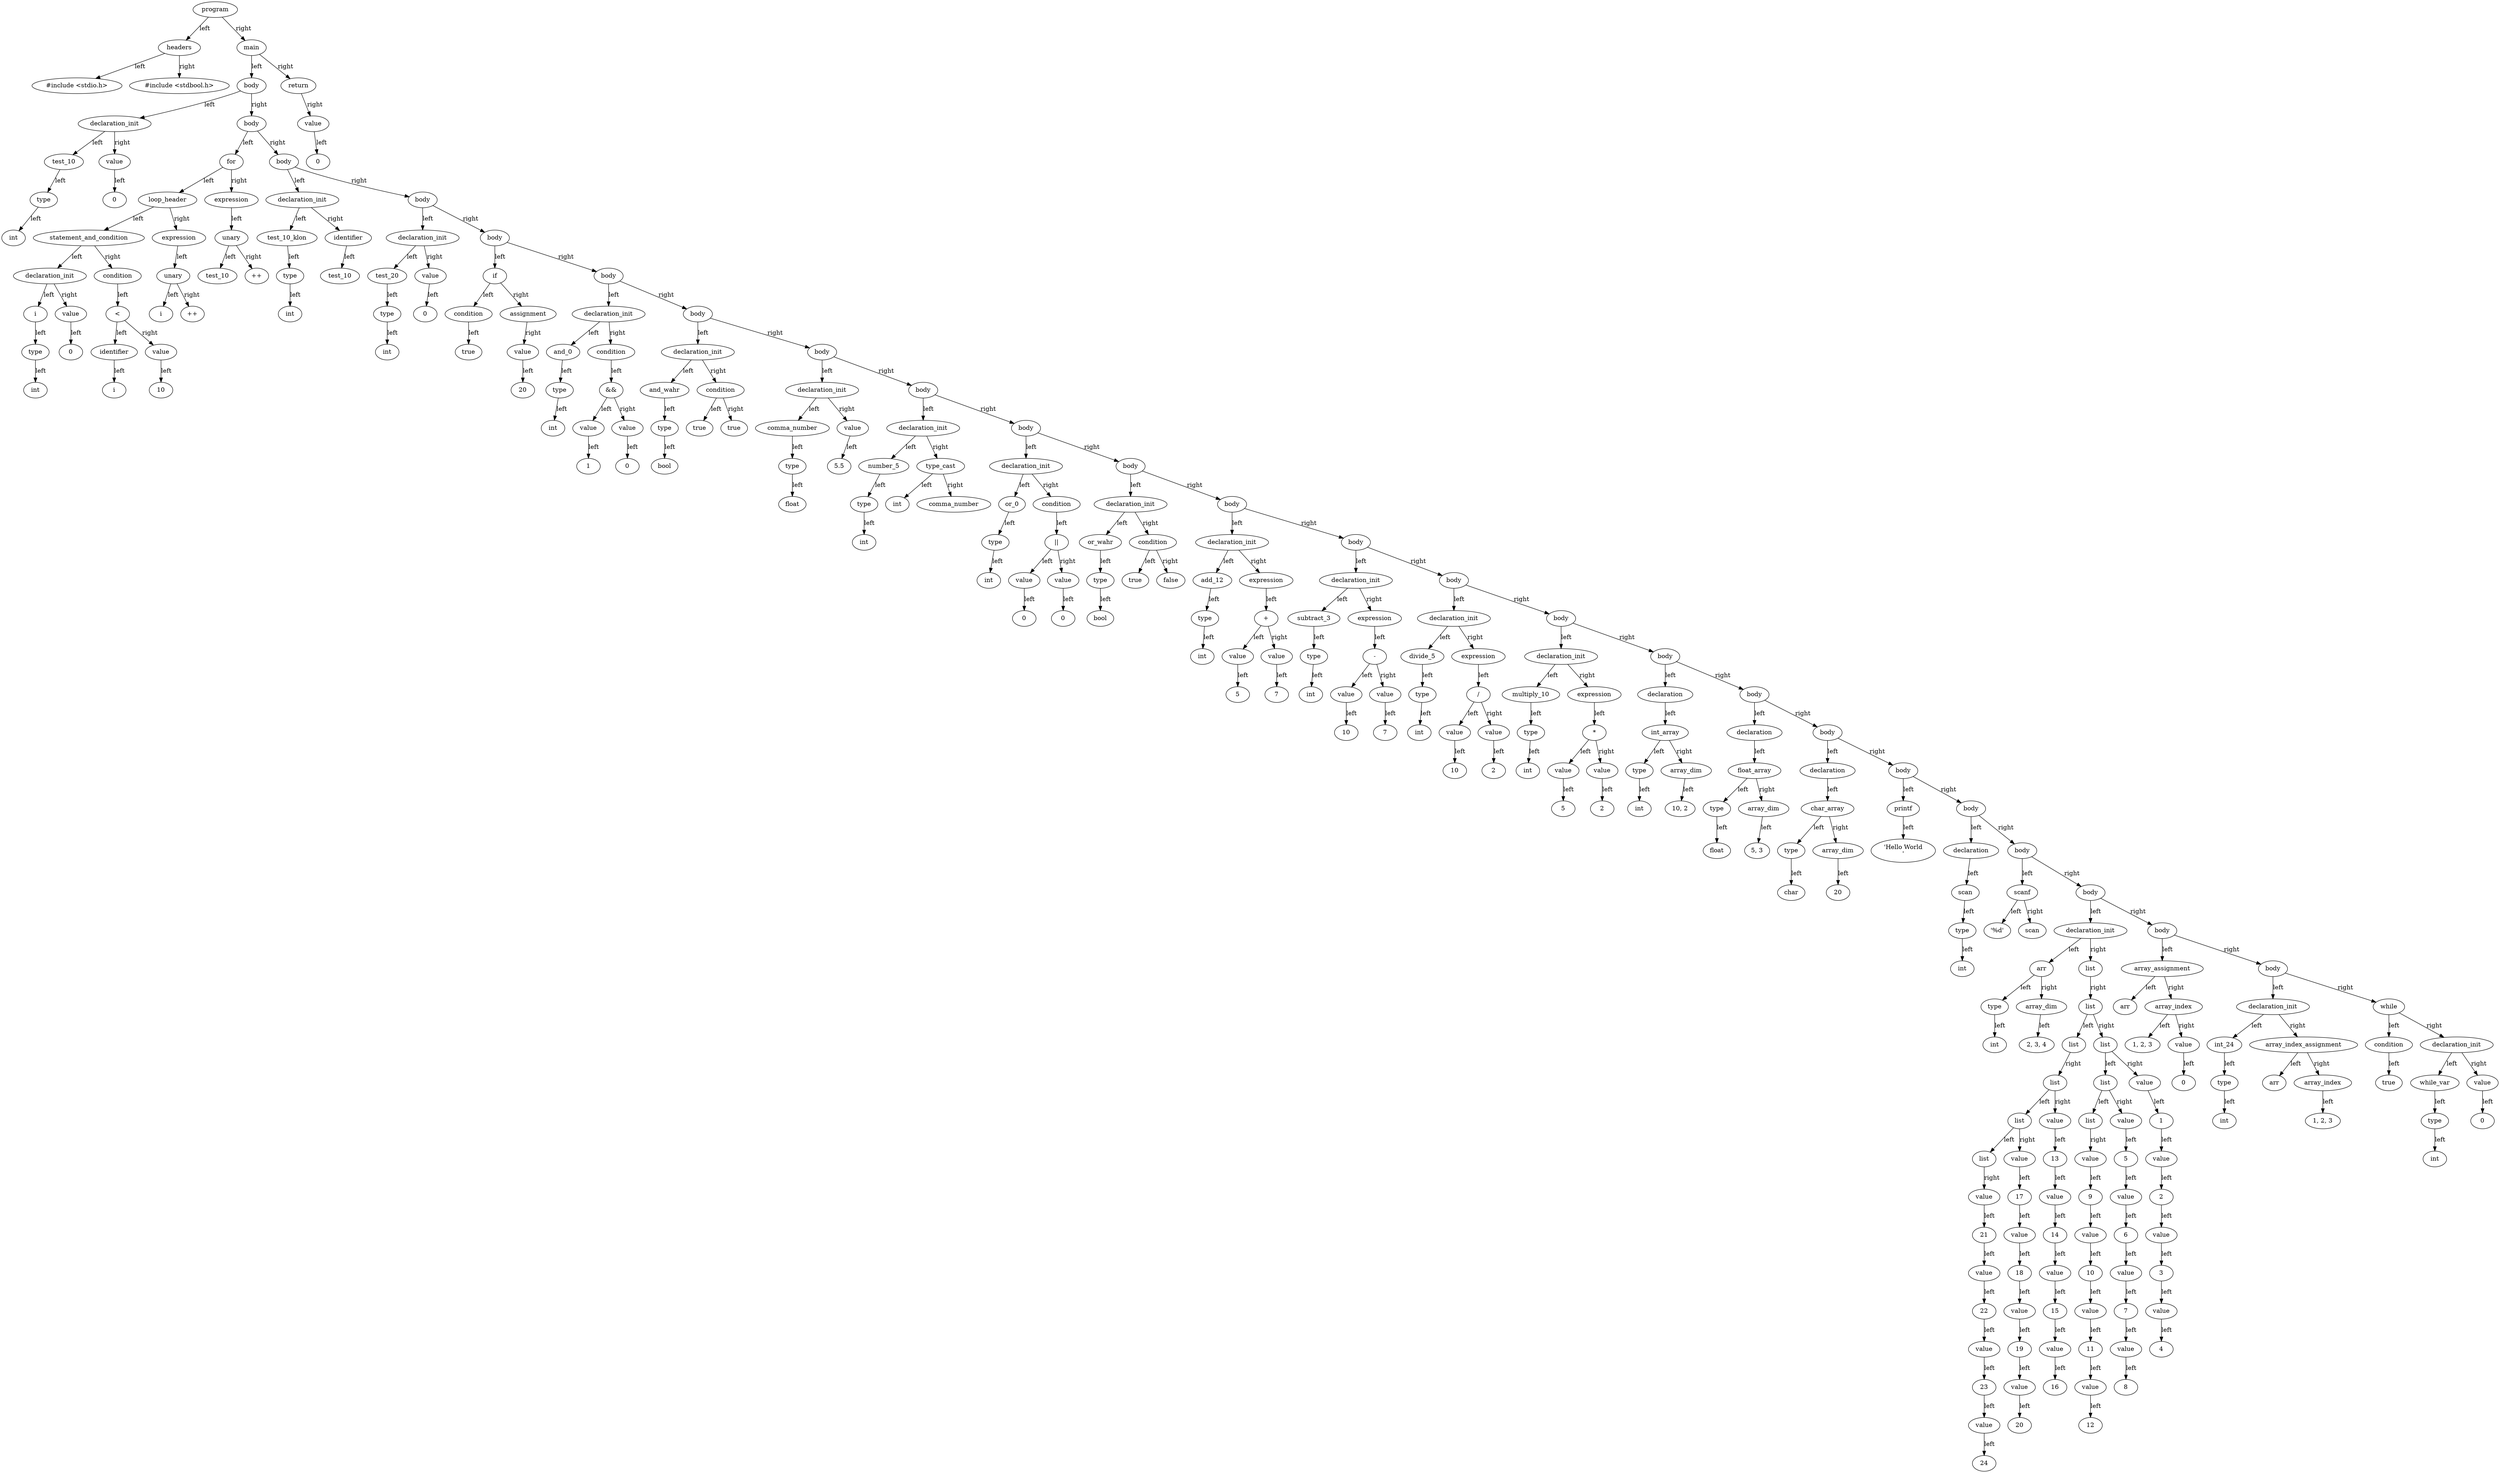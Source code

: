 digraph G {
"000002184C207900" [label="program"];
"000002184C207900" [label="program"];
"000002184C207900" -> "000002184C1FCA20" [label="left"];
"000002184C1FCA20" [label="headers"];
"000002184C1FCA20" [label="headers"];
"000002184C1FCA20" -> "000002184C1FC980" [label="left"];
"000002184C1FC980" [label="#include <stdio.h>"];
"000002184C1FC980" [label="#include <stdio.h>"];
"000002184C1FCA20" -> "000002184C1FC9A0" [label="right"];
"000002184C1FC9A0" [label="#include <stdbool.h>"];
"000002184C1FC9A0" [label="#include <stdbool.h>"];
"000002184C207900" -> "000002184C1FC920" [label="right"];
"000002184C1FC920" [label="main"];
"000002184C1FC920" [label="main"];
"000002184C1FC920" -> "000002184C207D20" [label="left"];
"000002184C207D20" [label="body"];
"000002184C207D20" [label="body"];
"000002184C207D20" -> "000002184C1FCA60" [label="left"];
"000002184C1FCA60" [label="declaration_init"];
"000002184C1FCA60" [label="declaration_init"];
"000002184C1FCA60" -> "000002184C1FC880" [label="left"];
"000002184C1FC880" [label="test_10"];
"000002184C1FC880" [label="test_10"];
"000002184C1FC880" -> "000002184C1FC940" [label="left"];
"000002184C1FC940" [label="type"];
"000002184C1FC940" [label="type"];
"000002184C1FC940" -> "000002184C1FCA40" [label="left"];
"000002184C1FCA40" [label="int"];
"000002184C1FCA40" [label="int"];
"000002184C1FCA60" -> "000002184C1FC860" [label="right"];
"000002184C1FC860" [label="value"];
"000002184C1FC860" [label="value"];
"000002184C1FC860" -> "000002184C1FC960" [label="left"];
"000002184C1FC960" [label="0"];
"000002184C1FC960" [label="0"];
"000002184C207D20" -> "000002184C207D00" [label="right"];
"000002184C207D00" [label="body"];
"000002184C207D00" [label="body"];
"000002184C207D00" -> "000002184C2041B0" [label="left"];
"000002184C2041B0" [label="for"];
"000002184C2041B0" [label="for"];
"000002184C2041B0" -> "000002184C2043B0" [label="left"];
"000002184C2043B0" [label="loop_header"];
"000002184C2043B0" [label="loop_header"];
"000002184C2043B0" -> "000002184C204210" [label="left"];
"000002184C204210" [label="statement_and_condition"];
"000002184C204210" [label="statement_and_condition"];
"000002184C204210" -> "000002184C2042F0" [label="left"];
"000002184C2042F0" [label="declaration_init"];
"000002184C2042F0" [label="declaration_init"];
"000002184C2042F0" -> "000002184C204490" [label="left"];
"000002184C204490" [label="i"];
"000002184C204490" [label="i"];
"000002184C204490" -> "000002184C1FC900" [label="left"];
"000002184C1FC900" [label="type"];
"000002184C1FC900" [label="type"];
"000002184C1FC900" -> "000002184C1FC8E0" [label="left"];
"000002184C1FC8E0" [label="int"];
"000002184C1FC8E0" [label="int"];
"000002184C2042F0" -> "000002184C204330" [label="right"];
"000002184C204330" [label="value"];
"000002184C204330" [label="value"];
"000002184C204330" -> "000002184C1FCA80" [label="left"];
"000002184C1FCA80" [label="0"];
"000002184C1FCA80" [label="0"];
"000002184C204210" -> "000002184C204130" [label="right"];
"000002184C204130" [label="condition"];
"000002184C204130" [label="condition"];
"000002184C204130" -> "000002184C2045D0" [label="left"];
"000002184C2045D0" [label="<"];
"000002184C2045D0" [label="<"];
"000002184C2045D0" -> "000002184C204190" [label="left"];
"000002184C204190" [label="identifier"];
"000002184C204190" [label="identifier"];
"000002184C204190" -> "000002184C204310" [label="left"];
"000002184C204310" [label="i"];
"000002184C204310" [label="i"];
"000002184C2045D0" -> "000002184C204050" [label="right"];
"000002184C204050" [label="value"];
"000002184C204050" [label="value"];
"000002184C204050" -> "000002184C204230" [label="left"];
"000002184C204230" [label="10"];
"000002184C204230" [label="10"];
"000002184C2043B0" -> "000002184C204070" [label="right"];
"000002184C204070" [label="expression"];
"000002184C204070" [label="expression"];
"000002184C204070" -> "000002184C2042B0" [label="left"];
"000002184C2042B0" [label="unary"];
"000002184C2042B0" [label="unary"];
"000002184C2042B0" -> "000002184C204290" [label="left"];
"000002184C204290" [label="i"];
"000002184C204290" [label="i"];
"000002184C2042B0" -> "000002184C2046D0" [label="right"];
"000002184C2046D0" [label="++"];
"000002184C2046D0" [label="++"];
"000002184C2041B0" -> "000002184C204390" [label="right"];
"000002184C204390" [label="expression"];
"000002184C204390" [label="expression"];
"000002184C204390" -> "000002184C204370" [label="left"];
"000002184C204370" [label="unary"];
"000002184C204370" [label="unary"];
"000002184C204370" -> "000002184C203FF0" [label="left"];
"000002184C203FF0" [label="test_10"];
"000002184C203FF0" [label="test_10"];
"000002184C204370" -> "000002184C2046B0" [label="right"];
"000002184C2046B0" [label="++"];
"000002184C2046B0" [label="++"];
"000002184C207D00" -> "000002184C207B80" [label="right"];
"000002184C207B80" [label="body"];
"000002184C207B80" [label="body"];
"000002184C207B80" -> "000002184C204150" [label="left"];
"000002184C204150" [label="declaration_init"];
"000002184C204150" [label="declaration_init"];
"000002184C204150" -> "000002184C204730" [label="left"];
"000002184C204730" [label="test_10_klon"];
"000002184C204730" [label="test_10_klon"];
"000002184C204730" -> "000002184C2041F0" [label="left"];
"000002184C2041F0" [label="type"];
"000002184C2041F0" [label="type"];
"000002184C2041F0" -> "000002184C2043D0" [label="left"];
"000002184C2043D0" [label="int"];
"000002184C2043D0" [label="int"];
"000002184C204150" -> "000002184C2044D0" [label="right"];
"000002184C2044D0" [label="identifier"];
"000002184C2044D0" [label="identifier"];
"000002184C2044D0" -> "000002184C2046F0" [label="left"];
"000002184C2046F0" [label="test_10"];
"000002184C2046F0" [label="test_10"];
"000002184C207B80" -> "000002184C2078A0" [label="right"];
"000002184C2078A0" [label="body"];
"000002184C2078A0" [label="body"];
"000002184C2078A0" -> "000002184C2044F0" [label="left"];
"000002184C2044F0" [label="declaration_init"];
"000002184C2044F0" [label="declaration_init"];
"000002184C2044F0" -> "000002184C204610" [label="left"];
"000002184C204610" [label="test_20"];
"000002184C204610" [label="test_20"];
"000002184C204610" -> "000002184C204630" [label="left"];
"000002184C204630" [label="type"];
"000002184C204630" [label="type"];
"000002184C204630" -> "000002184C204270" [label="left"];
"000002184C204270" [label="int"];
"000002184C204270" [label="int"];
"000002184C2044F0" -> "000002184C2044B0" [label="right"];
"000002184C2044B0" [label="value"];
"000002184C2044B0" [label="value"];
"000002184C2044B0" -> "000002184C204450" [label="left"];
"000002184C204450" [label="0"];
"000002184C204450" [label="0"];
"000002184C2078A0" -> "000002184C207EC0" [label="right"];
"000002184C207EC0" [label="body"];
"000002184C207EC0" [label="body"];
"000002184C207EC0" -> "000002184C204650" [label="left"];
"000002184C204650" [label="if"];
"000002184C204650" [label="if"];
"000002184C204650" -> "000002184C204710" [label="left"];
"000002184C204710" [label="condition"];
"000002184C204710" [label="condition"];
"000002184C204710" -> "000002184C204770" [label="left"];
"000002184C204770" [label="true"];
"000002184C204770" [label="true"];
"000002184C204650" -> "000002184C204670" [label="right"];
"000002184C204670" [label="assignment"];
"000002184C204670" [label="assignment"];
"000002184C204670" -> "000002184C204550" [label="right"];
"000002184C204550" [label="value"];
"000002184C204550" [label="value"];
"000002184C204550" -> "000002184C204530" [label="left"];
"000002184C204530" [label="20"];
"000002184C204530" [label="20"];
"000002184C207EC0" -> "000002184C208000" [label="right"];
"000002184C208000" [label="body"];
"000002184C208000" [label="body"];
"000002184C208000" -> "000002184C204CB0" [label="left"];
"000002184C204CB0" [label="declaration_init"];
"000002184C204CB0" [label="declaration_init"];
"000002184C204CB0" -> "000002184C2050D0" [label="left"];
"000002184C2050D0" [label="and_0"];
"000002184C2050D0" [label="and_0"];
"000002184C2050D0" -> "000002184C2040D0" [label="left"];
"000002184C2040D0" [label="type"];
"000002184C2040D0" [label="type"];
"000002184C2040D0" -> "000002184C204090" [label="left"];
"000002184C204090" [label="int"];
"000002184C204090" [label="int"];
"000002184C204CB0" -> "000002184C205190" [label="right"];
"000002184C205190" [label="condition"];
"000002184C205190" [label="condition"];
"000002184C205190" -> "000002184C204E90" [label="left"];
"000002184C204E90" [label="&&"];
"000002184C204E90" [label="&&"];
"000002184C204E90" -> "000002184C204110" [label="left"];
"000002184C204110" [label="value"];
"000002184C204110" [label="value"];
"000002184C204110" -> "000002184C2040F0" [label="left"];
"000002184C2040F0" [label="1"];
"000002184C2040F0" [label="1"];
"000002184C204E90" -> "000002184C204170" [label="right"];
"000002184C204170" [label="value"];
"000002184C204170" [label="value"];
"000002184C204170" -> "000002184C2045B0" [label="left"];
"000002184C2045B0" [label="0"];
"000002184C2045B0" [label="0"];
"000002184C208000" -> "000002184C207FA0" [label="right"];
"000002184C207FA0" [label="body"];
"000002184C207FA0" [label="body"];
"000002184C207FA0" -> "000002184C204CD0" [label="left"];
"000002184C204CD0" [label="declaration_init"];
"000002184C204CD0" [label="declaration_init"];
"000002184C204CD0" -> "000002184C204D50" [label="left"];
"000002184C204D50" [label="and_wahr"];
"000002184C204D50" [label="and_wahr"];
"000002184C204D50" -> "000002184C204CF0" [label="left"];
"000002184C204CF0" [label="type"];
"000002184C204CF0" [label="type"];
"000002184C204CF0" -> "000002184C204F70" [label="left"];
"000002184C204F70" [label="bool"];
"000002184C204F70" [label="bool"];
"000002184C204CD0" -> "000002184C205150" [label="right"];
"000002184C205150" [label="condition"];
"000002184C205150" [label="condition"];
"000002184C205150" -> "000002184C204ED0" [label="left"];
"000002184C204ED0" [label="true"];
"000002184C204ED0" [label="true"];
"000002184C205150" -> "000002184C204DB0" [label="right"];
"000002184C204DB0" [label="true"];
"000002184C204DB0" [label="true"];
"000002184C207FA0" -> "000002184C207B60" [label="right"];
"000002184C207B60" [label="body"];
"000002184C207B60" [label="body"];
"000002184C207B60" -> "000002184C2052D0" [label="left"];
"000002184C2052D0" [label="declaration_init"];
"000002184C2052D0" [label="declaration_init"];
"000002184C2052D0" -> "000002184C204D70" [label="left"];
"000002184C204D70" [label="comma_number"];
"000002184C204D70" [label="comma_number"];
"000002184C204D70" -> "000002184C204C50" [label="left"];
"000002184C204C50" [label="type"];
"000002184C204C50" [label="type"];
"000002184C204C50" -> "000002184C204D90" [label="left"];
"000002184C204D90" [label="float"];
"000002184C204D90" [label="float"];
"000002184C2052D0" -> "000002184C205070" [label="right"];
"000002184C205070" [label="value"];
"000002184C205070" [label="value"];
"000002184C205070" -> "000002184C205370" [label="left"];
"000002184C205370" [label="5.5"];
"000002184C205370" [label="5.5"];
"000002184C207B60" -> "000002184C207EE0" [label="right"];
"000002184C207EE0" [label="body"];
"000002184C207EE0" [label="body"];
"000002184C207EE0" -> "000002184C204C90" [label="left"];
"000002184C204C90" [label="declaration_init"];
"000002184C204C90" [label="declaration_init"];
"000002184C204C90" -> "000002184C204F90" [label="left"];
"000002184C204F90" [label="number_5"];
"000002184C204F90" [label="number_5"];
"000002184C204F90" -> "000002184C205090" [label="left"];
"000002184C205090" [label="type"];
"000002184C205090" [label="type"];
"000002184C205090" -> "000002184C2051B0" [label="left"];
"000002184C2051B0" [label="int"];
"000002184C2051B0" [label="int"];
"000002184C204C90" -> "000002184C205010" [label="right"];
"000002184C205010" [label="type_cast"];
"000002184C205010" [label="type_cast"];
"000002184C205010" -> "000002184C204C10" [label="left"];
"000002184C204C10" [label="int"];
"000002184C204C10" [label="int"];
"000002184C205010" -> "000002184C2050B0" [label="right"];
"000002184C2050B0" [label="comma_number"];
"000002184C2050B0" [label="comma_number"];
"000002184C207EE0" -> "000002184C207CC0" [label="right"];
"000002184C207CC0" [label="body"];
"000002184C207CC0" [label="body"];
"000002184C207CC0" -> "000002184C205110" [label="left"];
"000002184C205110" [label="declaration_init"];
"000002184C205110" [label="declaration_init"];
"000002184C205110" -> "000002184C204F50" [label="left"];
"000002184C204F50" [label="or_0"];
"000002184C204F50" [label="or_0"];
"000002184C204F50" -> "000002184C205210" [label="left"];
"000002184C205210" [label="type"];
"000002184C205210" [label="type"];
"000002184C205210" -> "000002184C2050F0" [label="left"];
"000002184C2050F0" [label="int"];
"000002184C2050F0" [label="int"];
"000002184C205110" -> "000002184C204EF0" [label="right"];
"000002184C204EF0" [label="condition"];
"000002184C204EF0" [label="condition"];
"000002184C204EF0" -> "000002184C2052B0" [label="left"];
"000002184C2052B0" [label="||"];
"000002184C2052B0" [label="||"];
"000002184C2052B0" -> "000002184C2052F0" [label="left"];
"000002184C2052F0" [label="value"];
"000002184C2052F0" [label="value"];
"000002184C2052F0" -> "000002184C205290" [label="left"];
"000002184C205290" [label="0"];
"000002184C205290" [label="0"];
"000002184C2052B0" -> "000002184C204E70" [label="right"];
"000002184C204E70" [label="value"];
"000002184C204E70" [label="value"];
"000002184C204E70" -> "000002184C204D10" [label="left"];
"000002184C204D10" [label="0"];
"000002184C204D10" [label="0"];
"000002184C207CC0" -> "000002184C207B40" [label="right"];
"000002184C207B40" [label="body"];
"000002184C207B40" [label="body"];
"000002184C207B40" -> "000002184C205B00" [label="left"];
"000002184C205B00" [label="declaration_init"];
"000002184C205B00" [label="declaration_init"];
"000002184C205B00" -> "000002184C205A60" [label="left"];
"000002184C205A60" [label="or_wahr"];
"000002184C205A60" [label="or_wahr"];
"000002184C205A60" -> "000002184C205130" [label="left"];
"000002184C205130" [label="type"];
"000002184C205130" [label="type"];
"000002184C205130" -> "000002184C204FD0" [label="left"];
"000002184C204FD0" [label="bool"];
"000002184C204FD0" [label="bool"];
"000002184C205B00" -> "000002184C205720" [label="right"];
"000002184C205720" [label="condition"];
"000002184C205720" [label="condition"];
"000002184C205720" -> "000002184C205170" [label="left"];
"000002184C205170" [label="true"];
"000002184C205170" [label="true"];
"000002184C205720" -> "000002184C2051D0" [label="right"];
"000002184C2051D0" [label="false"];
"000002184C2051D0" [label="false"];
"000002184C207B40" -> "000002184C207C20" [label="right"];
"000002184C207C20" [label="body"];
"000002184C207C20" [label="body"];
"000002184C207C20" -> "000002184C205AE0" [label="left"];
"000002184C205AE0" [label="declaration_init"];
"000002184C205AE0" [label="declaration_init"];
"000002184C205AE0" -> "000002184C2057A0" [label="left"];
"000002184C2057A0" [label="add_12"];
"000002184C2057A0" [label="add_12"];
"000002184C2057A0" -> "000002184C205AC0" [label="left"];
"000002184C205AC0" [label="type"];
"000002184C205AC0" [label="type"];
"000002184C205AC0" -> "000002184C205A20" [label="left"];
"000002184C205A20" [label="int"];
"000002184C205A20" [label="int"];
"000002184C205AE0" -> "000002184C2059C0" [label="right"];
"000002184C2059C0" [label="expression"];
"000002184C2059C0" [label="expression"];
"000002184C2059C0" -> "000002184C2055A0" [label="left"];
"000002184C2055A0" [label="+"];
"000002184C2055A0" [label="+"];
"000002184C2055A0" -> "000002184C205760" [label="left"];
"000002184C205760" [label="value"];
"000002184C205760" [label="value"];
"000002184C205760" -> "000002184C205740" [label="left"];
"000002184C205740" [label="5"];
"000002184C205740" [label="5"];
"000002184C2055A0" -> "000002184C2056A0" [label="right"];
"000002184C2056A0" [label="value"];
"000002184C2056A0" [label="value"];
"000002184C2056A0" -> "000002184C205620" [label="left"];
"000002184C205620" [label="7"];
"000002184C205620" [label="7"];
"000002184C207C20" -> "000002184C207B20" [label="right"];
"000002184C207B20" [label="body"];
"000002184C207B20" [label="body"];
"000002184C207B20" -> "000002184C2059E0" [label="left"];
"000002184C2059E0" [label="declaration_init"];
"000002184C2059E0" [label="declaration_init"];
"000002184C2059E0" -> "000002184C2056E0" [label="left"];
"000002184C2056E0" [label="subtract_3"];
"000002184C2056E0" [label="subtract_3"];
"000002184C2056E0" -> "000002184C205780" [label="left"];
"000002184C205780" [label="type"];
"000002184C205780" [label="type"];
"000002184C205780" -> "000002184C2058E0" [label="left"];
"000002184C2058E0" [label="int"];
"000002184C2058E0" [label="int"];
"000002184C2059E0" -> "000002184C205680" [label="right"];
"000002184C205680" [label="expression"];
"000002184C205680" [label="expression"];
"000002184C205680" -> "000002184C205A40" [label="left"];
"000002184C205A40" [label="-"];
"000002184C205A40" [label="-"];
"000002184C205A40" -> "000002184C2056C0" [label="left"];
"000002184C2056C0" [label="value"];
"000002184C2056C0" [label="value"];
"000002184C2056C0" -> "000002184C205460" [label="left"];
"000002184C205460" [label="10"];
"000002184C205460" [label="10"];
"000002184C205A40" -> "000002184C205660" [label="right"];
"000002184C205660" [label="value"];
"000002184C205660" [label="value"];
"000002184C205660" -> "000002184C205640" [label="left"];
"000002184C205640" [label="7"];
"000002184C205640" [label="7"];
"000002184C207B20" -> "000002184C207AC0" [label="right"];
"000002184C207AC0" [label="body"];
"000002184C207AC0" [label="body"];
"000002184C207AC0" -> "000002184C205800" [label="left"];
"000002184C205800" [label="declaration_init"];
"000002184C205800" [label="declaration_init"];
"000002184C205800" -> "000002184C205700" [label="left"];
"000002184C205700" [label="divide_5"];
"000002184C205700" [label="divide_5"];
"000002184C205700" -> "000002184C205B60" [label="left"];
"000002184C205B60" [label="type"];
"000002184C205B60" [label="type"];
"000002184C205B60" -> "000002184C205920" [label="left"];
"000002184C205920" [label="int"];
"000002184C205920" [label="int"];
"000002184C205800" -> "000002184C2055E0" [label="right"];
"000002184C2055E0" [label="expression"];
"000002184C2055E0" [label="expression"];
"000002184C2055E0" -> "000002184C2055C0" [label="left"];
"000002184C2055C0" [label="/"];
"000002184C2055C0" [label="/"];
"000002184C2055C0" -> "000002184C2057C0" [label="left"];
"000002184C2057C0" [label="value"];
"000002184C2057C0" [label="value"];
"000002184C2057C0" -> "000002184C205AA0" [label="left"];
"000002184C205AA0" [label="10"];
"000002184C205AA0" [label="10"];
"000002184C2055C0" -> "000002184C205980" [label="right"];
"000002184C205980" [label="value"];
"000002184C205980" [label="value"];
"000002184C205980" -> "000002184C2057E0" [label="left"];
"000002184C2057E0" [label="2"];
"000002184C2057E0" [label="2"];
"000002184C207AC0" -> "000002184C207BC0" [label="right"];
"000002184C207BC0" [label="body"];
"000002184C207BC0" [label="body"];
"000002184C207BC0" -> "000002184C205860" [label="left"];
"000002184C205860" [label="declaration_init"];
"000002184C205860" [label="declaration_init"];
"000002184C205860" -> "000002184C205580" [label="left"];
"000002184C205580" [label="multiply_10"];
"000002184C205580" [label="multiply_10"];
"000002184C205580" -> "000002184C205440" [label="left"];
"000002184C205440" [label="type"];
"000002184C205440" [label="type"];
"000002184C205440" -> "000002184C2054E0" [label="left"];
"000002184C2054E0" [label="int"];
"000002184C2054E0" [label="int"];
"000002184C205860" -> "000002184C205560" [label="right"];
"000002184C205560" [label="expression"];
"000002184C205560" [label="expression"];
"000002184C205560" -> "000002184C205540" [label="left"];
"000002184C205540" [label="*"];
"000002184C205540" [label="*"];
"000002184C205540" -> "000002184C2054C0" [label="left"];
"000002184C2054C0" [label="value"];
"000002184C2054C0" [label="value"];
"000002184C2054C0" -> "000002184C2054A0" [label="left"];
"000002184C2054A0" [label="5"];
"000002184C2054A0" [label="5"];
"000002184C205540" -> "000002184C205520" [label="right"];
"000002184C205520" [label="value"];
"000002184C205520" [label="value"];
"000002184C205520" -> "000002184C205500" [label="left"];
"000002184C205500" [label="2"];
"000002184C205500" [label="2"];
"000002184C207BC0" -> "000002184C207AA0" [label="right"];
"000002184C207AA0" [label="body"];
"000002184C207AA0" [label="body"];
"000002184C207AA0" -> "000002184C2062E0" [label="left"];
"000002184C2062E0" [label="declaration"];
"000002184C2062E0" [label="declaration"];
"000002184C2062E0" -> "000002184C206440" [label="left"];
"000002184C206440" [label="int_array"];
"000002184C206440" [label="int_array"];
"000002184C206440" -> "000002184C206200" [label="left"];
"000002184C206200" [label="type"];
"000002184C206200" [label="type"];
"000002184C206200" -> "000002184C2061E0" [label="left"];
"000002184C2061E0" [label="int"];
"000002184C2061E0" [label="int"];
"000002184C206440" -> "000002184C206080" [label="right"];
"000002184C206080" [label="array_dim"];
"000002184C206080" [label="array_dim"];
"000002184C206080" -> "000002184C206060" [label="left"];
"000002184C206060" [label="10, 2"];
"000002184C206060" [label="10, 2"];
"000002184C207AA0" -> "000002184C2078E0" [label="right"];
"000002184C2078E0" [label="body"];
"000002184C2078E0" [label="body"];
"000002184C2078E0" -> "000002184C206460" [label="left"];
"000002184C206460" [label="declaration"];
"000002184C206460" [label="declaration"];
"000002184C206460" -> "000002184C206180" [label="left"];
"000002184C206180" [label="float_array"];
"000002184C206180" [label="float_array"];
"000002184C206180" -> "000002184C2065E0" [label="left"];
"000002184C2065E0" [label="type"];
"000002184C2065E0" [label="type"];
"000002184C2065E0" -> "000002184C206420" [label="left"];
"000002184C206420" [label="float"];
"000002184C206420" [label="float"];
"000002184C206180" -> "000002184C2066E0" [label="right"];
"000002184C2066E0" [label="array_dim"];
"000002184C2066E0" [label="array_dim"];
"000002184C2066E0" -> "000002184C206620" [label="left"];
"000002184C206620" [label="5, 3"];
"000002184C206620" [label="5, 3"];
"000002184C2078E0" -> "000002184C207EA0" [label="right"];
"000002184C207EA0" [label="body"];
"000002184C207EA0" [label="body"];
"000002184C207EA0" -> "000002184C206260" [label="left"];
"000002184C206260" [label="declaration"];
"000002184C206260" [label="declaration"];
"000002184C206260" -> "000002184C206160" [label="left"];
"000002184C206160" [label="char_array"];
"000002184C206160" [label="char_array"];
"000002184C206160" -> "000002184C206480" [label="left"];
"000002184C206480" [label="type"];
"000002184C206480" [label="type"];
"000002184C206480" -> "000002184C2060C0" [label="left"];
"000002184C2060C0" [label="char"];
"000002184C2060C0" [label="char"];
"000002184C206160" -> "000002184C206740" [label="right"];
"000002184C206740" [label="array_dim"];
"000002184C206740" [label="array_dim"];
"000002184C206740" -> "000002184C2061A0" [label="left"];
"000002184C2061A0" [label="20"];
"000002184C2061A0" [label="20"];
"000002184C207EA0" -> "000002184C207FE0" [label="right"];
"000002184C207FE0" [label="body"];
"000002184C207FE0" [label="body"];
"000002184C207FE0" -> "000002184C2067A0" [label="left"];
"000002184C2067A0" [label="printf"];
"000002184C2067A0" [label="printf"];
"000002184C2067A0" -> "000002184C206360" [label="left"];
"000002184C206360" [label="'Hello World\n'"];
"000002184C206360" [label="'Hello World\n'"];
"000002184C207FE0" -> "000002184C207CA0" [label="right"];
"000002184C207CA0" [label="body"];
"000002184C207CA0" [label="body"];
"000002184C207CA0" -> "000002184C2067C0" [label="left"];
"000002184C2067C0" [label="declaration"];
"000002184C2067C0" [label="declaration"];
"000002184C2067C0" -> "000002184C206320" [label="left"];
"000002184C206320" [label="scan"];
"000002184C206320" [label="scan"];
"000002184C206320" -> "000002184C206220" [label="left"];
"000002184C206220" [label="type"];
"000002184C206220" [label="type"];
"000002184C206220" -> "000002184C2063A0" [label="left"];
"000002184C2063A0" [label="int"];
"000002184C2063A0" [label="int"];
"000002184C207CA0" -> "000002184C207E40" [label="right"];
"000002184C207E40" [label="body"];
"000002184C207E40" [label="body"];
"000002184C207E40" -> "000002184C2066C0" [label="left"];
"000002184C2066C0" [label="scanf"];
"000002184C2066C0" [label="scanf"];
"000002184C2066C0" -> "000002184C206100" [label="left"];
"000002184C206100" [label="'%d'"];
"000002184C206100" [label="'%d'"];
"000002184C2066C0" -> "000002184C206540" [label="right"];
"000002184C206540" [label="scan"];
"000002184C206540" [label="scan"];
"000002184C207E40" -> "000002184C207F80" [label="right"];
"000002184C207F80" [label="body"];
"000002184C207F80" [label="body"];
"000002184C207F80" -> "000002184C207020" [label="left"];
"000002184C207020" [label="declaration_init"];
"000002184C207020" [label="declaration_init"];
"000002184C207020" -> "000002184C206D20" [label="left"];
"000002184C206D20" [label="arr"];
"000002184C206D20" [label="arr"];
"000002184C206D20" -> "000002184C206580" [label="left"];
"000002184C206580" [label="type"];
"000002184C206580" [label="type"];
"000002184C206580" -> "000002184C206560" [label="left"];
"000002184C206560" [label="int"];
"000002184C206560" [label="int"];
"000002184C206D20" -> "000002184C207340" [label="right"];
"000002184C207340" [label="array_dim"];
"000002184C207340" [label="array_dim"];
"000002184C207340" -> "000002184C2072E0" [label="left"];
"000002184C2072E0" [label="2, 3, 4"];
"000002184C2072E0" [label="2, 3, 4"];
"000002184C207020" -> "000002184C2072C0" [label="right"];
"000002184C2072C0" [label="list"];
"000002184C2072C0" [label="list"];
"000002184C2072C0" -> "000002184C207080" [label="right"];
"000002184C207080" [label="list"];
"000002184C207080" [label="list"];
"000002184C207080" -> "000002184C206EA0" [label="left"];
"000002184C206EA0" [label="list"];
"000002184C206EA0" [label="list"];
"000002184C206EA0" -> "000002184C207360" [label="right"];
"000002184C207360" [label="list"];
"000002184C207360" [label="list"];
"000002184C207360" -> "000002184C206D80" [label="left"];
"000002184C206D80" [label="list"];
"000002184C206D80" [label="list"];
"000002184C206D80" -> "000002184C206D40" [label="left"];
"000002184C206D40" [label="list"];
"000002184C206D40" [label="list"];
"000002184C206D40" -> "000002184C2071C0" [label="right"];
"000002184C2071C0" [label="value"];
"000002184C2071C0" [label="value"];
"000002184C2071C0" -> "000002184C206CA0" [label="left"];
"000002184C206CA0" [label="21"];
"000002184C206CA0" [label="21"];
"000002184C206CA0" -> "000002184C207300" [label="left"];
"000002184C207300" [label="value"];
"000002184C207300" [label="value"];
"000002184C207300" -> "000002184C206E80" [label="left"];
"000002184C206E80" [label="22"];
"000002184C206E80" [label="22"];
"000002184C206E80" -> "000002184C207000" [label="left"];
"000002184C207000" [label="value"];
"000002184C207000" [label="value"];
"000002184C207000" -> "000002184C207320" [label="left"];
"000002184C207320" [label="23"];
"000002184C207320" [label="23"];
"000002184C207320" -> "000002184C206FC0" [label="left"];
"000002184C206FC0" [label="value"];
"000002184C206FC0" [label="value"];
"000002184C206FC0" -> "000002184C206CE0" [label="left"];
"000002184C206CE0" [label="24"];
"000002184C206CE0" [label="24"];
"000002184C206D80" -> "000002184C2070A0" [label="right"];
"000002184C2070A0" [label="value"];
"000002184C2070A0" [label="value"];
"000002184C2070A0" -> "000002184C207160" [label="left"];
"000002184C207160" [label="17"];
"000002184C207160" [label="17"];
"000002184C207160" -> "000002184C2070E0" [label="left"];
"000002184C2070E0" [label="value"];
"000002184C2070E0" [label="value"];
"000002184C2070E0" -> "000002184C207280" [label="left"];
"000002184C207280" [label="18"];
"000002184C207280" [label="18"];
"000002184C207280" -> "000002184C206C80" [label="left"];
"000002184C206C80" [label="value"];
"000002184C206C80" [label="value"];
"000002184C206C80" -> "000002184C206FA0" [label="left"];
"000002184C206FA0" [label="19"];
"000002184C206FA0" [label="19"];
"000002184C206FA0" -> "000002184C2071A0" [label="left"];
"000002184C2071A0" [label="value"];
"000002184C2071A0" [label="value"];
"000002184C2071A0" -> "000002184C207180" [label="left"];
"000002184C207180" [label="20"];
"000002184C207180" [label="20"];
"000002184C207360" -> "000002184C206C60" [label="right"];
"000002184C206C60" [label="value"];
"000002184C206C60" [label="value"];
"000002184C206C60" -> "000002184C206D60" [label="left"];
"000002184C206D60" [label="13"];
"000002184C206D60" [label="13"];
"000002184C206D60" -> "000002184C206E60" [label="left"];
"000002184C206E60" [label="value"];
"000002184C206E60" [label="value"];
"000002184C206E60" -> "000002184C206E20" [label="left"];
"000002184C206E20" [label="14"];
"000002184C206E20" [label="14"];
"000002184C206E20" -> "000002184C206FE0" [label="left"];
"000002184C206FE0" [label="value"];
"000002184C206FE0" [label="value"];
"000002184C206FE0" -> "000002184C2070C0" [label="left"];
"000002184C2070C0" [label="15"];
"000002184C2070C0" [label="15"];
"000002184C2070C0" -> "000002184C207120" [label="left"];
"000002184C207120" [label="value"];
"000002184C207120" [label="value"];
"000002184C207120" -> "000002184C207040" [label="left"];
"000002184C207040" [label="16"];
"000002184C207040" [label="16"];
"000002184C207080" -> "000002184C206640" [label="right"];
"000002184C206640" [label="list"];
"000002184C206640" [label="list"];
"000002184C206640" -> "000002184C206E40" [label="left"];
"000002184C206E40" [label="list"];
"000002184C206E40" [label="list"];
"000002184C206E40" -> "000002184C207060" [label="left"];
"000002184C207060" [label="list"];
"000002184C207060" [label="list"];
"000002184C207060" -> "000002184C207260" [label="right"];
"000002184C207260" [label="value"];
"000002184C207260" [label="value"];
"000002184C207260" -> "000002184C206D00" [label="left"];
"000002184C206D00" [label="9"];
"000002184C206D00" [label="9"];
"000002184C206D00" -> "000002184C207100" [label="left"];
"000002184C207100" [label="value"];
"000002184C207100" [label="value"];
"000002184C207100" -> "000002184C2072A0" [label="left"];
"000002184C2072A0" [label="10"];
"000002184C2072A0" [label="10"];
"000002184C2072A0" -> "000002184C207380" [label="left"];
"000002184C207380" [label="value"];
"000002184C207380" [label="value"];
"000002184C207380" -> "000002184C2073A0" [label="left"];
"000002184C2073A0" [label="11"];
"000002184C2073A0" [label="11"];
"000002184C2073A0" -> "000002184C207140" [label="left"];
"000002184C207140" [label="value"];
"000002184C207140" [label="value"];
"000002184C207140" -> "000002184C2071E0" [label="left"];
"000002184C2071E0" [label="12"];
"000002184C2071E0" [label="12"];
"000002184C206E40" -> "000002184C2066A0" [label="right"];
"000002184C2066A0" [label="value"];
"000002184C2066A0" [label="value"];
"000002184C2066A0" -> "000002184C206660" [label="left"];
"000002184C206660" [label="5"];
"000002184C206660" [label="5"];
"000002184C206660" -> "000002184C206F00" [label="left"];
"000002184C206F00" [label="value"];
"000002184C206F00" [label="value"];
"000002184C206F00" -> "000002184C2073C0" [label="left"];
"000002184C2073C0" [label="6"];
"000002184C2073C0" [label="6"];
"000002184C2073C0" -> "000002184C207200" [label="left"];
"000002184C207200" [label="value"];
"000002184C207200" [label="value"];
"000002184C207200" -> "000002184C207240" [label="left"];
"000002184C207240" [label="7"];
"000002184C207240" [label="7"];
"000002184C207240" -> "000002184C206CC0" [label="left"];
"000002184C206CC0" [label="value"];
"000002184C206CC0" [label="value"];
"000002184C206CC0" -> "000002184C207220" [label="left"];
"000002184C207220" [label="8"];
"000002184C207220" [label="8"];
"000002184C206640" -> "000002184C2062A0" [label="right"];
"000002184C2062A0" [label="value"];
"000002184C2062A0" [label="value"];
"000002184C2062A0" -> "000002184C206240" [label="left"];
"000002184C206240" [label="1"];
"000002184C206240" [label="1"];
"000002184C206240" -> "000002184C206300" [label="left"];
"000002184C206300" [label="value"];
"000002184C206300" [label="value"];
"000002184C206300" -> "000002184C2062C0" [label="left"];
"000002184C2062C0" [label="2"];
"000002184C2062C0" [label="2"];
"000002184C2062C0" -> "000002184C2063C0" [label="left"];
"000002184C2063C0" [label="value"];
"000002184C2063C0" [label="value"];
"000002184C2063C0" -> "000002184C206340" [label="left"];
"000002184C206340" [label="3"];
"000002184C206340" [label="3"];
"000002184C206340" -> "000002184C2063E0" [label="left"];
"000002184C2063E0" [label="value"];
"000002184C2063E0" [label="value"];
"000002184C2063E0" -> "000002184C2065C0" [label="left"];
"000002184C2065C0" [label="4"];
"000002184C2065C0" [label="4"];
"000002184C207F80" -> "000002184C207E60" [label="right"];
"000002184C207E60" [label="body"];
"000002184C207E60" [label="body"];
"000002184C207E60" -> "000002184C206F60" [label="left"];
"000002184C206F60" [label="array_assignment"];
"000002184C206F60" [label="array_assignment"];
"000002184C206F60" -> "000002184C206F20" [label="left"];
"000002184C206F20" [label="arr"];
"000002184C206F20" [label="arr"];
"000002184C206F60" -> "000002184C206E00" [label="right"];
"000002184C206E00" [label="array_index"];
"000002184C206E00" [label="array_index"];
"000002184C206E00" -> "000002184C206DE0" [label="left"];
"000002184C206DE0" [label="1, 2, 3"];
"000002184C206DE0" [label="1, 2, 3"];
"000002184C206E00" -> "000002184C206DC0" [label="right"];
"000002184C206DC0" [label="value"];
"000002184C206DC0" [label="value"];
"000002184C206DC0" -> "000002184C206DA0" [label="left"];
"000002184C206DA0" [label="0"];
"000002184C206DA0" [label="0"];
"000002184C207E60" -> "000002184C207E00" [label="right"];
"000002184C207E00" [label="body"];
"000002184C207E00" [label="body"];
"000002184C207E00" -> "000002184C207A20" [label="left"];
"000002184C207A20" [label="declaration_init"];
"000002184C207A20" [label="declaration_init"];
"000002184C207A20" -> "000002184C2079E0" [label="left"];
"000002184C2079E0" [label="int_24"];
"000002184C2079E0" [label="int_24"];
"000002184C2079E0" -> "000002184C2079C0" [label="left"];
"000002184C2079C0" [label="type"];
"000002184C2079C0" [label="type"];
"000002184C2079C0" -> "000002184C207880" [label="left"];
"000002184C207880" [label="int"];
"000002184C207880" [label="int"];
"000002184C207A20" -> "000002184C207F40" [label="right"];
"000002184C207F40" [label="array_index_assignment"];
"000002184C207F40" [label="array_index_assignment"];
"000002184C207F40" -> "000002184C207F20" [label="left"];
"000002184C207F20" [label="arr"];
"000002184C207F20" [label="arr"];
"000002184C207F40" -> "000002184C207F00" [label="right"];
"000002184C207F00" [label="array_index"];
"000002184C207F00" [label="array_index"];
"000002184C207F00" -> "000002184C207AE0" [label="left"];
"000002184C207AE0" [label="1, 2, 3"];
"000002184C207AE0" [label="1, 2, 3"];
"000002184C207E00" -> "000002184C207B00" [label="right"];
"000002184C207B00" [label="while"];
"000002184C207B00" [label="while"];
"000002184C207B00" -> "000002184C207A80" [label="left"];
"000002184C207A80" [label="condition"];
"000002184C207A80" [label="condition"];
"000002184C207A80" -> "000002184C207C60" [label="left"];
"000002184C207C60" [label="true"];
"000002184C207C60" [label="true"];
"000002184C207B00" -> "000002184C207C40" [label="right"];
"000002184C207C40" [label="declaration_init"];
"000002184C207C40" [label="declaration_init"];
"000002184C207C40" -> "000002184C207A60" [label="left"];
"000002184C207A60" [label="while_var"];
"000002184C207A60" [label="while_var"];
"000002184C207A60" -> "000002184C207C00" [label="left"];
"000002184C207C00" [label="type"];
"000002184C207C00" [label="type"];
"000002184C207C00" -> "000002184C207920" [label="left"];
"000002184C207920" [label="int"];
"000002184C207920" [label="int"];
"000002184C207C40" -> "000002184C207FC0" [label="right"];
"000002184C207FC0" [label="value"];
"000002184C207FC0" [label="value"];
"000002184C207FC0" -> "000002184C207E80" [label="left"];
"000002184C207E80" [label="0"];
"000002184C207E80" [label="0"];
"000002184C1FC920" -> "000002184C2078C0" [label="right"];
"000002184C2078C0" [label="return"];
"000002184C2078C0" [label="return"];
"000002184C2078C0" -> "000002184C207D60" [label="right"];
"000002184C207D60" [label="value"];
"000002184C207D60" [label="value"];
"000002184C207D60" -> "000002184C207D40" [label="left"];
"000002184C207D40" [label="0"];
"000002184C207D40" [label="0"];
}
